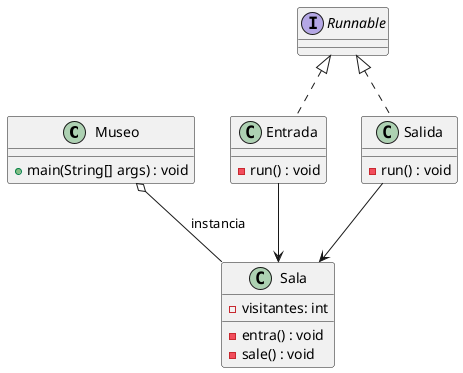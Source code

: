 @startuml Doc

class Museo {
    + main(String[] args) : void
}

class Sala {
    - visitantes: int
    - entra() : void
    - sale() : void 
}

class Entrada implements Runnable{
    - run() : void
}

class Salida implements Runnable{
    - run() : void
}


Museo o-- Sala : instancia
Entrada --> Sala
Salida --> Sala

@enduml



